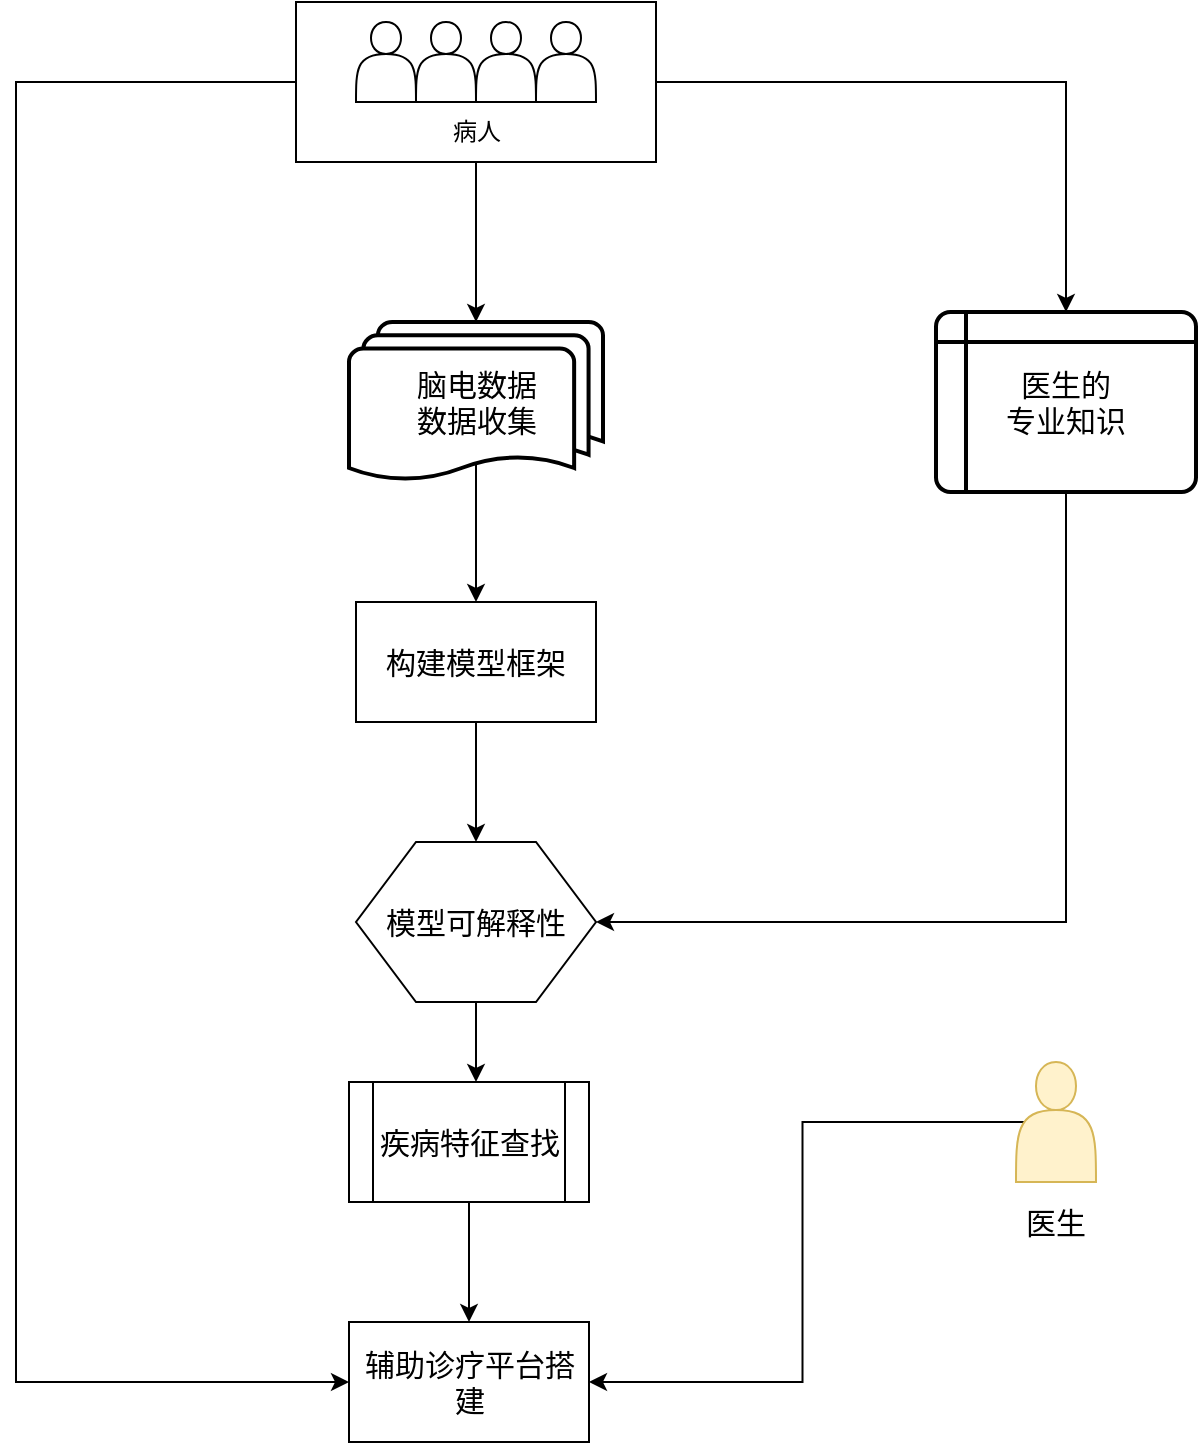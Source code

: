 <mxfile version="12.2.3" type="github" pages="1">
  <diagram id="NXIoUD9N5ucj-ySOKg1O" name="Page-1">
    <mxGraphModel dx="1408" dy="819" grid="1" gridSize="10" guides="1" tooltips="1" connect="1" arrows="1" fold="1" page="1" pageScale="1" pageWidth="827" pageHeight="1169" math="0" shadow="0">
      <root>
        <mxCell id="0"/>
        <mxCell id="1" parent="0"/>
        <mxCell id="bOeEGVWyrz0i01WOjsEk-16" style="edgeStyle=orthogonalEdgeStyle;rounded=0;orthogonalLoop=1;jettySize=auto;html=1;exitX=0.5;exitY=0.88;exitDx=0;exitDy=0;exitPerimeter=0;entryX=0.5;entryY=0;entryDx=0;entryDy=0;" parent="1" source="bOeEGVWyrz0i01WOjsEk-2" target="bOeEGVWyrz0i01WOjsEk-15" edge="1">
          <mxGeometry relative="1" as="geometry"/>
        </mxCell>
        <mxCell id="bOeEGVWyrz0i01WOjsEk-2" value="&lt;font style=&quot;font-size: 15px&quot;&gt;脑电数据&lt;br&gt;数据收集&lt;/font&gt;" style="strokeWidth=2;html=1;shape=mxgraph.flowchart.multi-document;whiteSpace=wrap;" parent="1" vertex="1">
          <mxGeometry x="306.5" y="250" width="127" height="80" as="geometry"/>
        </mxCell>
        <mxCell id="bOeEGVWyrz0i01WOjsEk-12" value="" style="group" parent="1" vertex="1" connectable="0">
          <mxGeometry x="280" y="90" width="180" height="80" as="geometry"/>
        </mxCell>
        <mxCell id="bOeEGVWyrz0i01WOjsEk-9" value="" style="group" parent="bOeEGVWyrz0i01WOjsEk-12" vertex="1" connectable="0">
          <mxGeometry x="30" y="10" width="120" height="40" as="geometry"/>
        </mxCell>
        <mxCell id="bOeEGVWyrz0i01WOjsEk-3" value="" style="shape=actor;whiteSpace=wrap;html=1;" parent="bOeEGVWyrz0i01WOjsEk-9" vertex="1">
          <mxGeometry width="30" height="40" as="geometry"/>
        </mxCell>
        <mxCell id="bOeEGVWyrz0i01WOjsEk-4" value="" style="shape=actor;whiteSpace=wrap;html=1;" parent="bOeEGVWyrz0i01WOjsEk-9" vertex="1">
          <mxGeometry x="30" width="30" height="40" as="geometry"/>
        </mxCell>
        <mxCell id="bOeEGVWyrz0i01WOjsEk-5" value="" style="shape=actor;whiteSpace=wrap;html=1;" parent="bOeEGVWyrz0i01WOjsEk-9" vertex="1">
          <mxGeometry x="60" width="30" height="40" as="geometry"/>
        </mxCell>
        <mxCell id="bOeEGVWyrz0i01WOjsEk-6" value="" style="shape=actor;whiteSpace=wrap;html=1;" parent="bOeEGVWyrz0i01WOjsEk-9" vertex="1">
          <mxGeometry x="90" width="30" height="40" as="geometry"/>
        </mxCell>
        <mxCell id="bOeEGVWyrz0i01WOjsEk-10" value="" style="rounded=0;whiteSpace=wrap;html=1;fillColor=none;" parent="bOeEGVWyrz0i01WOjsEk-12" vertex="1">
          <mxGeometry width="180" height="80" as="geometry"/>
        </mxCell>
        <mxCell id="bOeEGVWyrz0i01WOjsEk-11" value="病人" style="rounded=0;whiteSpace=wrap;html=1;fillColor=none;strokeColor=none;" parent="bOeEGVWyrz0i01WOjsEk-12" vertex="1">
          <mxGeometry x="61.5" y="50" width="57" height="30" as="geometry"/>
        </mxCell>
        <mxCell id="bOeEGVWyrz0i01WOjsEk-14" style="edgeStyle=orthogonalEdgeStyle;rounded=0;orthogonalLoop=1;jettySize=auto;html=1;exitX=0.5;exitY=1;exitDx=0;exitDy=0;entryX=0.5;entryY=0;entryDx=0;entryDy=0;entryPerimeter=0;" parent="1" source="bOeEGVWyrz0i01WOjsEk-11" target="bOeEGVWyrz0i01WOjsEk-2" edge="1">
          <mxGeometry relative="1" as="geometry"/>
        </mxCell>
        <mxCell id="OqMsm6uWWjB9fmB2JXj1-3" style="edgeStyle=orthogonalEdgeStyle;rounded=0;orthogonalLoop=1;jettySize=auto;html=1;exitX=0.5;exitY=1;exitDx=0;exitDy=0;" edge="1" parent="1" source="bOeEGVWyrz0i01WOjsEk-15" target="OqMsm6uWWjB9fmB2JXj1-2">
          <mxGeometry relative="1" as="geometry"/>
        </mxCell>
        <mxCell id="bOeEGVWyrz0i01WOjsEk-15" value="&lt;font style=&quot;font-size: 15px&quot;&gt;构建模型框架&lt;br&gt;&lt;/font&gt;" style="rounded=0;whiteSpace=wrap;html=1;fillColor=none;" parent="1" vertex="1">
          <mxGeometry x="310" y="390" width="120" height="60" as="geometry"/>
        </mxCell>
        <mxCell id="OqMsm6uWWjB9fmB2JXj1-4" style="edgeStyle=orthogonalEdgeStyle;rounded=0;orthogonalLoop=1;jettySize=auto;html=1;exitX=0.5;exitY=1;exitDx=0;exitDy=0;entryX=1;entryY=0.5;entryDx=0;entryDy=0;" edge="1" parent="1" source="bOeEGVWyrz0i01WOjsEk-20" target="OqMsm6uWWjB9fmB2JXj1-2">
          <mxGeometry relative="1" as="geometry"/>
        </mxCell>
        <mxCell id="bOeEGVWyrz0i01WOjsEk-20" value="&lt;font style=&quot;font-size: 15px&quot;&gt;医生的&lt;br&gt;专业知识&lt;/font&gt;" style="shape=internalStorage;whiteSpace=wrap;html=1;dx=15;dy=15;rounded=1;arcSize=8;strokeWidth=2;fillColor=none;" parent="1" vertex="1">
          <mxGeometry x="600" y="245" width="130" height="90" as="geometry"/>
        </mxCell>
        <mxCell id="OqMsm6uWWjB9fmB2JXj1-1" style="edgeStyle=orthogonalEdgeStyle;rounded=0;orthogonalLoop=1;jettySize=auto;html=1;exitX=1;exitY=0.5;exitDx=0;exitDy=0;entryX=0.5;entryY=0;entryDx=0;entryDy=0;" edge="1" parent="1" source="bOeEGVWyrz0i01WOjsEk-10" target="bOeEGVWyrz0i01WOjsEk-20">
          <mxGeometry relative="1" as="geometry"/>
        </mxCell>
        <mxCell id="OqMsm6uWWjB9fmB2JXj1-5" style="edgeStyle=orthogonalEdgeStyle;rounded=0;orthogonalLoop=1;jettySize=auto;html=1;exitX=0.5;exitY=1;exitDx=0;exitDy=0;" edge="1" parent="1" source="OqMsm6uWWjB9fmB2JXj1-2">
          <mxGeometry relative="1" as="geometry">
            <mxPoint x="370" y="630" as="targetPoint"/>
          </mxGeometry>
        </mxCell>
        <mxCell id="OqMsm6uWWjB9fmB2JXj1-2" value="&lt;font style=&quot;font-size: 15px&quot;&gt;模型可解释性&lt;/font&gt;" style="shape=hexagon;perimeter=hexagonPerimeter2;whiteSpace=wrap;html=1;" vertex="1" parent="1">
          <mxGeometry x="310" y="510" width="120" height="80" as="geometry"/>
        </mxCell>
        <mxCell id="OqMsm6uWWjB9fmB2JXj1-8" style="edgeStyle=orthogonalEdgeStyle;rounded=0;orthogonalLoop=1;jettySize=auto;html=1;exitX=0.5;exitY=1;exitDx=0;exitDy=0;" edge="1" parent="1" source="OqMsm6uWWjB9fmB2JXj1-6" target="OqMsm6uWWjB9fmB2JXj1-7">
          <mxGeometry relative="1" as="geometry"/>
        </mxCell>
        <mxCell id="OqMsm6uWWjB9fmB2JXj1-6" value="&lt;font style=&quot;font-size: 15px&quot;&gt;疾病特征查找&lt;/font&gt;" style="shape=process;whiteSpace=wrap;html=1;backgroundOutline=1;" vertex="1" parent="1">
          <mxGeometry x="306.5" y="630" width="120" height="60" as="geometry"/>
        </mxCell>
        <mxCell id="OqMsm6uWWjB9fmB2JXj1-7" value="&lt;font style=&quot;font-size: 15px&quot;&gt;辅助诊疗平台搭建&lt;br&gt;&lt;/font&gt;" style="rounded=0;whiteSpace=wrap;html=1;fillColor=none;" vertex="1" parent="1">
          <mxGeometry x="306.5" y="750" width="120" height="60" as="geometry"/>
        </mxCell>
        <mxCell id="OqMsm6uWWjB9fmB2JXj1-9" style="edgeStyle=orthogonalEdgeStyle;rounded=0;orthogonalLoop=1;jettySize=auto;html=1;exitX=0;exitY=0.5;exitDx=0;exitDy=0;entryX=0;entryY=0.5;entryDx=0;entryDy=0;" edge="1" parent="1" source="bOeEGVWyrz0i01WOjsEk-10" target="OqMsm6uWWjB9fmB2JXj1-7">
          <mxGeometry relative="1" as="geometry">
            <Array as="points">
              <mxPoint x="140" y="130"/>
              <mxPoint x="140" y="780"/>
            </Array>
          </mxGeometry>
        </mxCell>
        <mxCell id="OqMsm6uWWjB9fmB2JXj1-12" style="edgeStyle=orthogonalEdgeStyle;rounded=0;orthogonalLoop=1;jettySize=auto;html=1;exitX=0.1;exitY=0.5;exitDx=0;exitDy=0;exitPerimeter=0;entryX=1;entryY=0.5;entryDx=0;entryDy=0;" edge="1" parent="1" source="OqMsm6uWWjB9fmB2JXj1-10" target="OqMsm6uWWjB9fmB2JXj1-7">
          <mxGeometry relative="1" as="geometry"/>
        </mxCell>
        <mxCell id="OqMsm6uWWjB9fmB2JXj1-13" value="" style="group" vertex="1" connectable="0" parent="1">
          <mxGeometry x="600" y="620" width="120" height="110" as="geometry"/>
        </mxCell>
        <mxCell id="OqMsm6uWWjB9fmB2JXj1-10" value="" style="shape=actor;whiteSpace=wrap;html=1;fillColor=#fff2cc;strokeColor=#d6b656;" vertex="1" parent="OqMsm6uWWjB9fmB2JXj1-13">
          <mxGeometry x="40" width="40" height="60" as="geometry"/>
        </mxCell>
        <mxCell id="OqMsm6uWWjB9fmB2JXj1-11" value="&lt;font style=&quot;font-size: 15px&quot;&gt;医生&lt;/font&gt;" style="rounded=0;whiteSpace=wrap;html=1;strokeColor=none;fillColor=none;" vertex="1" parent="OqMsm6uWWjB9fmB2JXj1-13">
          <mxGeometry y="50" width="120" height="60" as="geometry"/>
        </mxCell>
      </root>
    </mxGraphModel>
  </diagram>
</mxfile>
